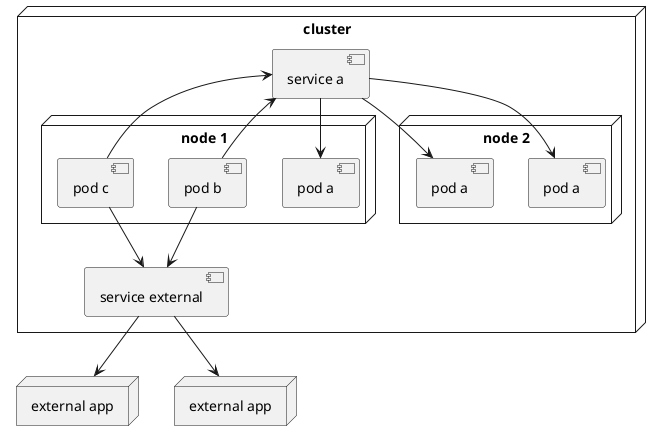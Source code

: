 @startuml "external service"
    node "external app" as external1
    node "external app" as external2

    node "cluster" {

        component "service a" as servicea
        component "service external" as serviceexternal
        
        node "node 1" {

            component "pod a" as poda1
            component "pod b" as podb
            component "pod c" as podc

        }
        
        node "node 2" {
            component "pod a" as poda2
            component "pod a" as poda3
        }
    }

    serviceexternal-->external1
    serviceexternal-->external2
    servicea-down->poda1
    servicea-down->poda2
    servicea-down->poda3
    podb-up->servicea
    podc-->servicea
    podc-->serviceexternal
    podb-down->serviceexternal
@enduml